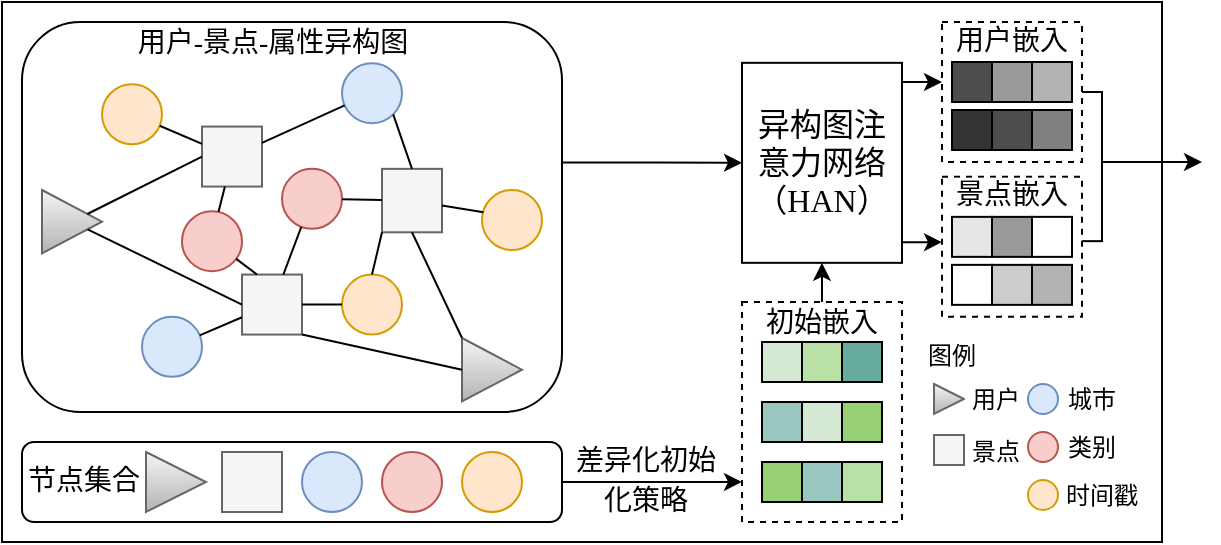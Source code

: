 <mxfile version="26.1.2">
  <diagram name="第 1 页" id="W3BVOUTEY-KTllS0l63H">
    <mxGraphModel dx="1195" dy="615" grid="1" gridSize="10" guides="1" tooltips="1" connect="1" arrows="1" fold="1" page="1" pageScale="1" pageWidth="827" pageHeight="1169" math="0" shadow="0">
      <root>
        <mxCell id="0" />
        <mxCell id="1" parent="0" />
        <mxCell id="PugjqOxifg0IGrEvEy98-204" value="" style="rounded=0;whiteSpace=wrap;html=1;" vertex="1" parent="1">
          <mxGeometry x="30" y="240" width="580" height="270" as="geometry" />
        </mxCell>
        <mxCell id="PugjqOxifg0IGrEvEy98-112" value="&lt;font face=&quot;宋体&quot; style=&quot;font-size: 14px;&quot;&gt;差异化初始化策略&lt;/font&gt;" style="rounded=0;whiteSpace=wrap;html=1;strokeColor=#FFFFFF;fontSize=16;" vertex="1" parent="1">
          <mxGeometry x="312" y="460" width="80" height="36" as="geometry" />
        </mxCell>
        <mxCell id="PugjqOxifg0IGrEvEy98-85" value="" style="rounded=1;whiteSpace=wrap;html=1;" vertex="1" parent="1">
          <mxGeometry x="40" y="460" width="270" height="40" as="geometry" />
        </mxCell>
        <mxCell id="PugjqOxifg0IGrEvEy98-183" style="edgeStyle=orthogonalEdgeStyle;rounded=0;orthogonalLoop=1;jettySize=auto;html=1;exitX=0.993;exitY=0.897;exitDx=0;exitDy=0;exitPerimeter=0;entryX=0;entryY=0.465;entryDx=0;entryDy=0;entryPerimeter=0;" edge="1" parent="1" source="PugjqOxifg0IGrEvEy98-48" target="PugjqOxifg0IGrEvEy98-169">
          <mxGeometry relative="1" as="geometry">
            <mxPoint x="490" y="360" as="targetPoint" />
          </mxGeometry>
        </mxCell>
        <mxCell id="PugjqOxifg0IGrEvEy98-184" style="edgeStyle=orthogonalEdgeStyle;rounded=0;orthogonalLoop=1;jettySize=auto;html=1;exitX=1;exitY=0.096;exitDx=0;exitDy=0;exitPerimeter=0;entryX=0;entryY=0.429;entryDx=0;entryDy=0;entryPerimeter=0;" edge="1" parent="1" source="PugjqOxifg0IGrEvEy98-48" target="PugjqOxifg0IGrEvEy98-165">
          <mxGeometry relative="1" as="geometry">
            <mxPoint x="490" y="280" as="targetPoint" />
          </mxGeometry>
        </mxCell>
        <mxCell id="PugjqOxifg0IGrEvEy98-48" value="" style="rounded=0;whiteSpace=wrap;html=1;fontSize=15;" vertex="1" parent="1">
          <mxGeometry x="400" y="270.42" width="80" height="100" as="geometry" />
        </mxCell>
        <mxCell id="PugjqOxifg0IGrEvEy98-78" value="" style="ellipse;whiteSpace=wrap;html=1;aspect=fixed;fillColor=#ffe6cc;strokeColor=#d79b00;" vertex="1" parent="1">
          <mxGeometry x="260" y="465" width="30" height="30" as="geometry" />
        </mxCell>
        <mxCell id="PugjqOxifg0IGrEvEy98-79" value="&lt;span style=&quot;color: rgba(0, 0, 0, 0); font-family: monospace; font-size: 0px; text-align: start; text-wrap: nowrap;&quot;&gt;%3CmxGraphModel%3E%3Croot%3E%3CmxCell%20id%3D%220%22%2F%3E%3CmxCell%20id%3D%221%22%20parent%3D%220%22%2F%3E%3CmxCell%20id%3D%222%22%20value%3D%22%22%20style%3D%22ellipse%3BwhiteSpace%3Dwrap%3Bhtml%3D1%3Baspect%3Dfixed%3BfillColor%3D%23ffe6cc%3BstrokeColor%3D%23d79b00%3B%22%20vertex%3D%221%22%20parent%3D%221%22%3E%3CmxGeometry%20x%3D%2280%22%20y%3D%22290%22%20width%3D%2230%22%20height%3D%2230%22%20as%3D%22geometry%22%2F%3E%3C%2FmxCell%3E%3C%2Froot%3E%3C%2FmxGraphModel%3E&lt;/span&gt;" style="triangle;whiteSpace=wrap;html=1;fillColor=#f5f5f5;gradientColor=#b3b3b3;strokeColor=#666666;" vertex="1" parent="1">
          <mxGeometry x="102" y="465" width="30" height="30" as="geometry" />
        </mxCell>
        <mxCell id="PugjqOxifg0IGrEvEy98-80" value="" style="ellipse;whiteSpace=wrap;html=1;aspect=fixed;fillColor=#f8cecc;strokeColor=#b85450;" vertex="1" parent="1">
          <mxGeometry x="220" y="465" width="30" height="30" as="geometry" />
        </mxCell>
        <mxCell id="PugjqOxifg0IGrEvEy98-81" value="" style="ellipse;whiteSpace=wrap;html=1;aspect=fixed;fillColor=#dae8fc;strokeColor=#6c8ebf;" vertex="1" parent="1">
          <mxGeometry x="180" y="465" width="30" height="30" as="geometry" />
        </mxCell>
        <mxCell id="PugjqOxifg0IGrEvEy98-82" value="" style="whiteSpace=wrap;html=1;aspect=fixed;fillColor=#f5f5f5;fontColor=#333333;strokeColor=#666666;" vertex="1" parent="1">
          <mxGeometry x="140" y="465" width="30" height="30" as="geometry" />
        </mxCell>
        <mxCell id="PugjqOxifg0IGrEvEy98-111" style="edgeStyle=orthogonalEdgeStyle;rounded=0;orthogonalLoop=1;jettySize=auto;html=1;exitX=1;exitY=0.5;exitDx=0;exitDy=0;entryX=0;entryY=0.818;entryDx=0;entryDy=0;entryPerimeter=0;" edge="1" parent="1" source="PugjqOxifg0IGrEvEy98-85" target="PugjqOxifg0IGrEvEy98-88">
          <mxGeometry relative="1" as="geometry">
            <mxPoint x="360" y="500" as="targetPoint" />
          </mxGeometry>
        </mxCell>
        <mxCell id="PugjqOxifg0IGrEvEy98-117" style="edgeStyle=orthogonalEdgeStyle;rounded=0;orthogonalLoop=1;jettySize=auto;html=1;entryX=0;entryY=0.5;entryDx=0;entryDy=0;exitX=1.001;exitY=0.36;exitDx=0;exitDy=0;exitPerimeter=0;" edge="1" parent="1" source="PugjqOxifg0IGrEvEy98-45" target="PugjqOxifg0IGrEvEy98-48">
          <mxGeometry relative="1" as="geometry">
            <mxPoint x="390" y="347.5" as="targetPoint" />
          </mxGeometry>
        </mxCell>
        <mxCell id="PugjqOxifg0IGrEvEy98-45" value="" style="rounded=1;whiteSpace=wrap;html=1;" vertex="1" parent="1">
          <mxGeometry x="40" y="250" width="270" height="195" as="geometry" />
        </mxCell>
        <mxCell id="PugjqOxifg0IGrEvEy98-1" value="" style="rounded=0;whiteSpace=wrap;html=1;fillColor=#f5f5f5;fontColor=#333333;strokeColor=#666666;" vertex="1" parent="1">
          <mxGeometry x="220" y="323.429" width="30" height="31.714" as="geometry" />
        </mxCell>
        <mxCell id="PugjqOxifg0IGrEvEy98-2" value="&lt;span style=&quot;color: rgba(0, 0, 0, 0); font-family: monospace; font-size: 0px; text-align: start; text-wrap: nowrap;&quot;&gt;%3CmxGraphModel%3E%3Croot%3E%3CmxCell%20id%3D%220%22%2F%3E%3CmxCell%20id%3D%221%22%20parent%3D%220%22%2F%3E%3CmxCell%20id%3D%222%22%20value%3D%22%22%20style%3D%22ellipse%3BwhiteSpace%3Dwrap%3Bhtml%3D1%3Baspect%3Dfixed%3BfillColor%3D%23ffe6cc%3BstrokeColor%3D%23d79b00%3B%22%20vertex%3D%221%22%20parent%3D%221%22%3E%3CmxGeometry%20x%3D%2280%22%20y%3D%22290%22%20width%3D%2230%22%20height%3D%2230%22%20as%3D%22geometry%22%2F%3E%3C%2FmxCell%3E%3C%2Froot%3E%3C%2FmxGraphModel%3E&lt;/span&gt;" style="triangle;whiteSpace=wrap;html=1;fillColor=#f5f5f5;gradientColor=#b3b3b3;strokeColor=#666666;" vertex="1" parent="1">
          <mxGeometry x="50" y="334" width="30" height="31.714" as="geometry" />
        </mxCell>
        <mxCell id="PugjqOxifg0IGrEvEy98-3" value="" style="triangle;whiteSpace=wrap;html=1;fillColor=#f5f5f5;gradientColor=#b3b3b3;strokeColor=#666666;" vertex="1" parent="1">
          <mxGeometry x="260" y="408" width="30" height="31.714" as="geometry" />
        </mxCell>
        <mxCell id="PugjqOxifg0IGrEvEy98-4" value="" style="whiteSpace=wrap;html=1;aspect=fixed;fillColor=#f5f5f5;fontColor=#333333;strokeColor=#666666;" vertex="1" parent="1">
          <mxGeometry x="130" y="302.286" width="30" height="30" as="geometry" />
        </mxCell>
        <mxCell id="PugjqOxifg0IGrEvEy98-6" value="" style="ellipse;whiteSpace=wrap;html=1;aspect=fixed;fillColor=#f8cecc;strokeColor=#b85450;" vertex="1" parent="1">
          <mxGeometry x="120" y="344.571" width="30" height="30" as="geometry" />
        </mxCell>
        <mxCell id="PugjqOxifg0IGrEvEy98-7" value="" style="ellipse;whiteSpace=wrap;html=1;aspect=fixed;fillColor=#f8cecc;strokeColor=#b85450;" vertex="1" parent="1">
          <mxGeometry x="170" y="323.429" width="30" height="30" as="geometry" />
        </mxCell>
        <mxCell id="PugjqOxifg0IGrEvEy98-8" value="" style="ellipse;whiteSpace=wrap;html=1;aspect=fixed;fillColor=#ffe6cc;strokeColor=#d79b00;" vertex="1" parent="1">
          <mxGeometry x="80" y="281.143" width="30" height="30" as="geometry" />
        </mxCell>
        <mxCell id="PugjqOxifg0IGrEvEy98-10" value="" style="ellipse;whiteSpace=wrap;html=1;aspect=fixed;fillColor=#ffe6cc;strokeColor=#d79b00;" vertex="1" parent="1">
          <mxGeometry x="270" y="334" width="30" height="30" as="geometry" />
        </mxCell>
        <mxCell id="PugjqOxifg0IGrEvEy98-11" value="" style="ellipse;whiteSpace=wrap;html=1;aspect=fixed;fillColor=#ffe6cc;strokeColor=#d79b00;" vertex="1" parent="1">
          <mxGeometry x="200" y="376.286" width="30" height="30" as="geometry" />
        </mxCell>
        <mxCell id="PugjqOxifg0IGrEvEy98-13" value="" style="ellipse;whiteSpace=wrap;html=1;aspect=fixed;fillColor=#dae8fc;strokeColor=#6c8ebf;" vertex="1" parent="1">
          <mxGeometry x="200" y="270.571" width="30" height="30" as="geometry" />
        </mxCell>
        <mxCell id="PugjqOxifg0IGrEvEy98-17" value="" style="whiteSpace=wrap;html=1;aspect=fixed;fillColor=#f5f5f5;fontColor=#333333;strokeColor=#666666;" vertex="1" parent="1">
          <mxGeometry x="150" y="376.286" width="30" height="30" as="geometry" />
        </mxCell>
        <mxCell id="PugjqOxifg0IGrEvEy98-22" value="" style="ellipse;whiteSpace=wrap;html=1;aspect=fixed;fillColor=#dae8fc;strokeColor=#6c8ebf;" vertex="1" parent="1">
          <mxGeometry x="100" y="397.429" width="30" height="30" as="geometry" />
        </mxCell>
        <mxCell id="PugjqOxifg0IGrEvEy98-25" value="" style="endArrow=none;html=1;rounded=0;" edge="1" parent="1" source="PugjqOxifg0IGrEvEy98-4" target="PugjqOxifg0IGrEvEy98-13">
          <mxGeometry width="50" height="50" relative="1" as="geometry">
            <mxPoint x="350" y="408" as="sourcePoint" />
            <mxPoint x="400" y="355.143" as="targetPoint" />
          </mxGeometry>
        </mxCell>
        <mxCell id="PugjqOxifg0IGrEvEy98-26" value="" style="endArrow=none;html=1;rounded=0;" edge="1" parent="1" source="PugjqOxifg0IGrEvEy98-8" target="PugjqOxifg0IGrEvEy98-4">
          <mxGeometry width="50" height="50" relative="1" as="geometry">
            <mxPoint x="-10" y="386.857" as="sourcePoint" />
            <mxPoint x="40" y="334" as="targetPoint" />
          </mxGeometry>
        </mxCell>
        <mxCell id="PugjqOxifg0IGrEvEy98-30" value="" style="endArrow=none;html=1;rounded=0;entryX=0;entryY=0.5;entryDx=0;entryDy=0;" edge="1" parent="1" source="PugjqOxifg0IGrEvEy98-2" target="PugjqOxifg0IGrEvEy98-4">
          <mxGeometry width="50" height="50" relative="1" as="geometry">
            <mxPoint x="350" y="408" as="sourcePoint" />
            <mxPoint x="400" y="355.143" as="targetPoint" />
          </mxGeometry>
        </mxCell>
        <mxCell id="PugjqOxifg0IGrEvEy98-31" value="" style="endArrow=none;html=1;rounded=0;entryX=0.5;entryY=1;entryDx=0;entryDy=0;" edge="1" parent="1" target="PugjqOxifg0IGrEvEy98-1">
          <mxGeometry width="50" height="50" relative="1" as="geometry">
            <mxPoint x="260" y="408" as="sourcePoint" />
            <mxPoint x="225" y="482.751" as="targetPoint" />
          </mxGeometry>
        </mxCell>
        <mxCell id="PugjqOxifg0IGrEvEy98-32" value="" style="endArrow=none;html=1;rounded=0;entryX=0;entryY=0.5;entryDx=0;entryDy=0;" edge="1" parent="1" source="PugjqOxifg0IGrEvEy98-2" target="PugjqOxifg0IGrEvEy98-17">
          <mxGeometry width="50" height="50" relative="1" as="geometry">
            <mxPoint x="350" y="408" as="sourcePoint" />
            <mxPoint x="400" y="355.143" as="targetPoint" />
          </mxGeometry>
        </mxCell>
        <mxCell id="PugjqOxifg0IGrEvEy98-34" value="" style="endArrow=none;html=1;rounded=0;exitX=1;exitY=1;exitDx=0;exitDy=0;entryX=0;entryY=0.5;entryDx=0;entryDy=0;" edge="1" parent="1" source="PugjqOxifg0IGrEvEy98-17" target="PugjqOxifg0IGrEvEy98-3">
          <mxGeometry width="50" height="50" relative="1" as="geometry">
            <mxPoint x="310" y="408" as="sourcePoint" />
            <mxPoint x="360" y="355.143" as="targetPoint" />
          </mxGeometry>
        </mxCell>
        <mxCell id="PugjqOxifg0IGrEvEy98-35" value="" style="endArrow=none;html=1;rounded=0;exitX=1;exitY=1;exitDx=0;exitDy=0;entryX=0.5;entryY=0;entryDx=0;entryDy=0;" edge="1" parent="1" source="PugjqOxifg0IGrEvEy98-13" target="PugjqOxifg0IGrEvEy98-1">
          <mxGeometry width="50" height="50" relative="1" as="geometry">
            <mxPoint x="310" y="408" as="sourcePoint" />
            <mxPoint x="360" y="355.143" as="targetPoint" />
          </mxGeometry>
        </mxCell>
        <mxCell id="PugjqOxifg0IGrEvEy98-36" value="" style="endArrow=none;html=1;rounded=0;" edge="1" parent="1" source="PugjqOxifg0IGrEvEy98-22" target="PugjqOxifg0IGrEvEy98-17">
          <mxGeometry width="50" height="50" relative="1" as="geometry">
            <mxPoint x="310" y="408" as="sourcePoint" />
            <mxPoint x="360" y="355.143" as="targetPoint" />
          </mxGeometry>
        </mxCell>
        <mxCell id="PugjqOxifg0IGrEvEy98-38" value="" style="endArrow=none;html=1;rounded=0;entryX=0.024;entryY=0.371;entryDx=0;entryDy=0;entryPerimeter=0;" edge="1" parent="1" source="PugjqOxifg0IGrEvEy98-1" target="PugjqOxifg0IGrEvEy98-10">
          <mxGeometry width="50" height="50" relative="1" as="geometry">
            <mxPoint x="310" y="408" as="sourcePoint" />
            <mxPoint x="360" y="355.143" as="targetPoint" />
          </mxGeometry>
        </mxCell>
        <mxCell id="PugjqOxifg0IGrEvEy98-39" value="" style="endArrow=none;html=1;rounded=0;entryX=0;entryY=1;entryDx=0;entryDy=0;exitX=0.5;exitY=0;exitDx=0;exitDy=0;" edge="1" parent="1" source="PugjqOxifg0IGrEvEy98-11" target="PugjqOxifg0IGrEvEy98-1">
          <mxGeometry width="50" height="50" relative="1" as="geometry">
            <mxPoint x="130" y="503.143" as="sourcePoint" />
            <mxPoint x="180" y="450.286" as="targetPoint" />
          </mxGeometry>
        </mxCell>
        <mxCell id="PugjqOxifg0IGrEvEy98-40" value="" style="endArrow=none;html=1;rounded=0;" edge="1" parent="1" source="PugjqOxifg0IGrEvEy98-17" target="PugjqOxifg0IGrEvEy98-11">
          <mxGeometry width="50" height="50" relative="1" as="geometry">
            <mxPoint x="310" y="408" as="sourcePoint" />
            <mxPoint x="360" y="355.143" as="targetPoint" />
          </mxGeometry>
        </mxCell>
        <mxCell id="PugjqOxifg0IGrEvEy98-41" value="" style="endArrow=none;html=1;rounded=0;" edge="1" parent="1" source="PugjqOxifg0IGrEvEy98-17" target="PugjqOxifg0IGrEvEy98-7">
          <mxGeometry width="50" height="50" relative="1" as="geometry">
            <mxPoint x="310" y="408" as="sourcePoint" />
            <mxPoint x="360" y="355.143" as="targetPoint" />
          </mxGeometry>
        </mxCell>
        <mxCell id="PugjqOxifg0IGrEvEy98-42" value="" style="endArrow=none;html=1;rounded=0;entryX=0.25;entryY=0;entryDx=0;entryDy=0;" edge="1" parent="1" source="PugjqOxifg0IGrEvEy98-6" target="PugjqOxifg0IGrEvEy98-17">
          <mxGeometry width="50" height="50" relative="1" as="geometry">
            <mxPoint x="150" y="492.571" as="sourcePoint" />
            <mxPoint x="200" y="439.714" as="targetPoint" />
          </mxGeometry>
        </mxCell>
        <mxCell id="PugjqOxifg0IGrEvEy98-43" value="" style="endArrow=none;html=1;rounded=0;" edge="1" parent="1" source="PugjqOxifg0IGrEvEy98-6" target="PugjqOxifg0IGrEvEy98-4">
          <mxGeometry width="50" height="50" relative="1" as="geometry">
            <mxPoint x="30" y="524.286" as="sourcePoint" />
            <mxPoint x="80" y="471.429" as="targetPoint" />
          </mxGeometry>
        </mxCell>
        <mxCell id="PugjqOxifg0IGrEvEy98-44" value="" style="endArrow=none;html=1;rounded=0;" edge="1" parent="1" source="PugjqOxifg0IGrEvEy98-7" target="PugjqOxifg0IGrEvEy98-1">
          <mxGeometry width="50" height="50" relative="1" as="geometry">
            <mxPoint x="140" y="577.143" as="sourcePoint" />
            <mxPoint x="190" y="524.286" as="targetPoint" />
          </mxGeometry>
        </mxCell>
        <mxCell id="PugjqOxifg0IGrEvEy98-115" value="&lt;font face=&quot;宋体&quot; style=&quot;font-size: 14px;&quot;&gt;用户-景点-属性异构图&lt;/font&gt;" style="rounded=0;whiteSpace=wrap;html=1;strokeColor=#FFFFFF;fontSize=16;" vertex="1" parent="1">
          <mxGeometry x="87.5" y="252" width="155" height="14.57" as="geometry" />
        </mxCell>
        <mxCell id="PugjqOxifg0IGrEvEy98-116" style="edgeStyle=orthogonalEdgeStyle;rounded=0;orthogonalLoop=1;jettySize=auto;html=1;exitX=0.5;exitY=0;exitDx=0;exitDy=0;entryX=0.5;entryY=1;entryDx=0;entryDy=0;" edge="1" parent="1" source="PugjqOxifg0IGrEvEy98-88" target="PugjqOxifg0IGrEvEy98-48">
          <mxGeometry relative="1" as="geometry" />
        </mxCell>
        <mxCell id="PugjqOxifg0IGrEvEy98-118" value="&lt;font face=&quot;宋体&quot;&gt;异构图注意力网络（HAN）&lt;/font&gt;" style="rounded=0;whiteSpace=wrap;html=1;strokeColor=#FFFFFF;fontSize=16;" vertex="1" parent="1">
          <mxGeometry x="407" y="296.28" width="66" height="48.29" as="geometry" />
        </mxCell>
        <mxCell id="PugjqOxifg0IGrEvEy98-119" value="&lt;font face=&quot;宋体&quot; style=&quot;font-size: 14px;&quot;&gt;节点集合&lt;/font&gt;" style="rounded=0;whiteSpace=wrap;html=1;strokeColor=#FFFFFF;fontSize=16;" vertex="1" parent="1">
          <mxGeometry x="41" y="470" width="60" height="16" as="geometry" />
        </mxCell>
        <mxCell id="PugjqOxifg0IGrEvEy98-88" value="" style="rounded=0;whiteSpace=wrap;html=1;glass=0;shadow=0;dashed=1;" vertex="1" parent="1">
          <mxGeometry x="400" y="390" width="80" height="110" as="geometry" />
        </mxCell>
        <mxCell id="PugjqOxifg0IGrEvEy98-109" value="" style="group" vertex="1" connectable="0" parent="1">
          <mxGeometry x="410" y="410" width="60" height="20" as="geometry" />
        </mxCell>
        <mxCell id="PugjqOxifg0IGrEvEy98-89" value="" style="rounded=0;whiteSpace=wrap;html=1;fillColor=#d5e8d4;strokeColor=#000000;" vertex="1" parent="PugjqOxifg0IGrEvEy98-109">
          <mxGeometry width="20" height="20" as="geometry" />
        </mxCell>
        <mxCell id="PugjqOxifg0IGrEvEy98-91" value="" style="rounded=0;whiteSpace=wrap;html=1;strokeColor=#000000;fillColor=#B9E0A5;" vertex="1" parent="PugjqOxifg0IGrEvEy98-109">
          <mxGeometry x="20" width="20" height="20" as="geometry" />
        </mxCell>
        <mxCell id="PugjqOxifg0IGrEvEy98-92" value="" style="rounded=0;whiteSpace=wrap;html=1;fillColor=#67AB9F;" vertex="1" parent="PugjqOxifg0IGrEvEy98-109">
          <mxGeometry x="40" width="20" height="20" as="geometry" />
        </mxCell>
        <mxCell id="PugjqOxifg0IGrEvEy98-101" value="" style="rounded=0;whiteSpace=wrap;html=1;fillColor=#9AC7BF;strokeColor=#000000;" vertex="1" parent="1">
          <mxGeometry x="410" y="440" width="20" height="20" as="geometry" />
        </mxCell>
        <mxCell id="PugjqOxifg0IGrEvEy98-102" value="" style="rounded=0;whiteSpace=wrap;html=1;strokeColor=#000000;fillColor=#D5E8D4;" vertex="1" parent="1">
          <mxGeometry x="430" y="440" width="20" height="20" as="geometry" />
        </mxCell>
        <mxCell id="PugjqOxifg0IGrEvEy98-103" value="" style="rounded=0;whiteSpace=wrap;html=1;fillColor=#97D077;" vertex="1" parent="1">
          <mxGeometry x="450" y="440" width="20" height="20" as="geometry" />
        </mxCell>
        <mxCell id="PugjqOxifg0IGrEvEy98-113" value="" style="group" vertex="1" connectable="0" parent="1">
          <mxGeometry x="410" y="470" width="60" height="20" as="geometry" />
        </mxCell>
        <mxCell id="PugjqOxifg0IGrEvEy98-96" value="" style="rounded=0;whiteSpace=wrap;html=1;fillColor=#97D077;strokeColor=#000000;" vertex="1" parent="PugjqOxifg0IGrEvEy98-113">
          <mxGeometry width="20" height="20" as="geometry" />
        </mxCell>
        <mxCell id="PugjqOxifg0IGrEvEy98-97" value="" style="rounded=0;whiteSpace=wrap;html=1;strokeColor=#000000;fillColor=#9AC7BF;" vertex="1" parent="PugjqOxifg0IGrEvEy98-113">
          <mxGeometry x="20" width="20" height="20" as="geometry" />
        </mxCell>
        <mxCell id="PugjqOxifg0IGrEvEy98-98" value="" style="rounded=0;whiteSpace=wrap;html=1;fillColor=#B9E0A5;" vertex="1" parent="PugjqOxifg0IGrEvEy98-113">
          <mxGeometry x="40" width="20" height="20" as="geometry" />
        </mxCell>
        <mxCell id="PugjqOxifg0IGrEvEy98-121" value="&lt;font face=&quot;宋体&quot; style=&quot;font-size: 14px;&quot;&gt;初始嵌入&lt;/font&gt;" style="rounded=0;whiteSpace=wrap;html=1;strokeColor=#FFFFFF;fontSize=16;" vertex="1" parent="1">
          <mxGeometry x="410" y="392.29" width="60" height="14" as="geometry" />
        </mxCell>
        <mxCell id="PugjqOxifg0IGrEvEy98-154" value="&lt;font face=&quot;宋体&quot; style=&quot;font-size: 12px;&quot;&gt;图例&lt;/font&gt;" style="rounded=0;whiteSpace=wrap;html=1;strokeColor=#FFFFFF;fontSize=16;" vertex="1" parent="1">
          <mxGeometry x="490" y="408.0" width="30" height="14" as="geometry" />
        </mxCell>
        <mxCell id="PugjqOxifg0IGrEvEy98-155" value="&lt;span style=&quot;color: rgba(0, 0, 0, 0); font-family: monospace; font-size: 0px; text-align: start; text-wrap: nowrap;&quot;&gt;%3CmxGraphModel%3E%3Croot%3E%3CmxCell%20id%3D%220%22%2F%3E%3CmxCell%20id%3D%221%22%20parent%3D%220%22%2F%3E%3CmxCell%20id%3D%222%22%20value%3D%22%22%20style%3D%22ellipse%3BwhiteSpace%3Dwrap%3Bhtml%3D1%3Baspect%3Dfixed%3BfillColor%3D%23ffe6cc%3BstrokeColor%3D%23d79b00%3B%22%20vertex%3D%221%22%20parent%3D%221%22%3E%3CmxGeometry%20x%3D%2280%22%20y%3D%22290%22%20width%3D%2230%22%20height%3D%2230%22%20as%3D%22geometry%22%2F%3E%3C%2FmxCell%3E%3C%2Froot%3E%3C%2FmxGraphModel%3E&lt;/span&gt;" style="triangle;whiteSpace=wrap;html=1;fillColor=#f5f5f5;gradientColor=#b3b3b3;strokeColor=#666666;" vertex="1" parent="1">
          <mxGeometry x="496" y="431" width="15" height="15" as="geometry" />
        </mxCell>
        <mxCell id="PugjqOxifg0IGrEvEy98-156" value="" style="whiteSpace=wrap;html=1;aspect=fixed;fillColor=#f5f5f5;fontColor=#333333;strokeColor=#666666;" vertex="1" parent="1">
          <mxGeometry x="496" y="456.5" width="15" height="15" as="geometry" />
        </mxCell>
        <mxCell id="PugjqOxifg0IGrEvEy98-157" value="" style="ellipse;whiteSpace=wrap;html=1;aspect=fixed;fillColor=#dae8fc;strokeColor=#6c8ebf;" vertex="1" parent="1">
          <mxGeometry x="543" y="431" width="15" height="15" as="geometry" />
        </mxCell>
        <mxCell id="PugjqOxifg0IGrEvEy98-158" value="" style="ellipse;whiteSpace=wrap;html=1;aspect=fixed;fillColor=#f8cecc;strokeColor=#b85450;" vertex="1" parent="1">
          <mxGeometry x="543" y="455" width="15" height="15" as="geometry" />
        </mxCell>
        <mxCell id="PugjqOxifg0IGrEvEy98-159" value="" style="ellipse;whiteSpace=wrap;html=1;aspect=fixed;fillColor=#ffe6cc;strokeColor=#d79b00;" vertex="1" parent="1">
          <mxGeometry x="543" y="479" width="15" height="15" as="geometry" />
        </mxCell>
        <mxCell id="PugjqOxifg0IGrEvEy98-181" value="" style="group" vertex="1" connectable="0" parent="1">
          <mxGeometry x="500" y="327.43" width="70" height="70" as="geometry" />
        </mxCell>
        <mxCell id="PugjqOxifg0IGrEvEy98-169" value="" style="rounded=0;whiteSpace=wrap;html=1;dashed=1;" vertex="1" parent="PugjqOxifg0IGrEvEy98-181">
          <mxGeometry width="70" height="70" as="geometry" />
        </mxCell>
        <mxCell id="PugjqOxifg0IGrEvEy98-170" value="&lt;font face=&quot;宋体&quot; style=&quot;font-size: 14px;&quot;&gt;景点嵌入&lt;/font&gt;" style="rounded=0;whiteSpace=wrap;html=1;strokeColor=#FFFFFF;fontSize=16;" vertex="1" parent="PugjqOxifg0IGrEvEy98-181">
          <mxGeometry x="5" y="1" width="60" height="14" as="geometry" />
        </mxCell>
        <mxCell id="PugjqOxifg0IGrEvEy98-171" value="" style="group" vertex="1" connectable="0" parent="PugjqOxifg0IGrEvEy98-181">
          <mxGeometry x="5" y="20" width="60" height="20" as="geometry" />
        </mxCell>
        <mxCell id="PugjqOxifg0IGrEvEy98-172" value="" style="rounded=0;whiteSpace=wrap;html=1;fillColor=#E6E6E6;strokeColor=#000000;container=0;" vertex="1" parent="PugjqOxifg0IGrEvEy98-171">
          <mxGeometry width="20" height="20" as="geometry" />
        </mxCell>
        <mxCell id="PugjqOxifg0IGrEvEy98-173" value="" style="rounded=0;whiteSpace=wrap;html=1;strokeColor=#000000;fillColor=#999999;container=0;" vertex="1" parent="PugjqOxifg0IGrEvEy98-171">
          <mxGeometry x="20" width="20" height="20" as="geometry" />
        </mxCell>
        <mxCell id="PugjqOxifg0IGrEvEy98-174" value="" style="rounded=0;whiteSpace=wrap;html=1;fillColor=#FFFFFF;container=0;" vertex="1" parent="PugjqOxifg0IGrEvEy98-171">
          <mxGeometry x="40" width="20" height="20" as="geometry" />
        </mxCell>
        <mxCell id="PugjqOxifg0IGrEvEy98-175" value="" style="group" vertex="1" connectable="0" parent="PugjqOxifg0IGrEvEy98-181">
          <mxGeometry x="5" y="44" width="60" height="20" as="geometry" />
        </mxCell>
        <mxCell id="PugjqOxifg0IGrEvEy98-176" value="" style="rounded=0;whiteSpace=wrap;html=1;fillColor=#FFFFFF;strokeColor=#000000;" vertex="1" parent="PugjqOxifg0IGrEvEy98-175">
          <mxGeometry width="20" height="20" as="geometry" />
        </mxCell>
        <mxCell id="PugjqOxifg0IGrEvEy98-177" value="" style="rounded=0;whiteSpace=wrap;html=1;strokeColor=#000000;fillColor=#CCCCCC;" vertex="1" parent="PugjqOxifg0IGrEvEy98-175">
          <mxGeometry x="20" width="20" height="20" as="geometry" />
        </mxCell>
        <mxCell id="PugjqOxifg0IGrEvEy98-178" value="" style="rounded=0;whiteSpace=wrap;html=1;fillColor=#B3B3B3;" vertex="1" parent="PugjqOxifg0IGrEvEy98-175">
          <mxGeometry x="40" width="20" height="20" as="geometry" />
        </mxCell>
        <mxCell id="PugjqOxifg0IGrEvEy98-190" value="&lt;font face=&quot;宋体&quot; style=&quot;font-size: 12px;&quot;&gt;用户&lt;/font&gt;" style="rounded=0;whiteSpace=wrap;html=1;strokeColor=#FFFFFF;fontSize=16;" vertex="1" parent="1">
          <mxGeometry x="512" y="430" width="30" height="14" as="geometry" />
        </mxCell>
        <mxCell id="PugjqOxifg0IGrEvEy98-191" value="&lt;font face=&quot;宋体&quot; style=&quot;font-size: 12px;&quot;&gt;景点&lt;/font&gt;" style="rounded=0;whiteSpace=wrap;html=1;strokeColor=#FFFFFF;fontSize=16;" vertex="1" parent="1">
          <mxGeometry x="512" y="455.5" width="30" height="14" as="geometry" />
        </mxCell>
        <mxCell id="PugjqOxifg0IGrEvEy98-192" value="&lt;font face=&quot;宋体&quot; style=&quot;font-size: 12px;&quot;&gt;城市&lt;/font&gt;" style="rounded=0;whiteSpace=wrap;html=1;strokeColor=#FFFFFF;fontSize=16;" vertex="1" parent="1">
          <mxGeometry x="560" y="430" width="30" height="14" as="geometry" />
        </mxCell>
        <mxCell id="PugjqOxifg0IGrEvEy98-194" value="&lt;font face=&quot;宋体&quot; style=&quot;font-size: 12px;&quot;&gt;类别&lt;/font&gt;" style="rounded=0;whiteSpace=wrap;html=1;strokeColor=#FFFFFF;fontSize=16;" vertex="1" parent="1">
          <mxGeometry x="560" y="454" width="30" height="14" as="geometry" />
        </mxCell>
        <mxCell id="PugjqOxifg0IGrEvEy98-195" value="&lt;font face=&quot;宋体&quot; style=&quot;font-size: 12px;&quot;&gt;时间戳&lt;/font&gt;" style="rounded=0;whiteSpace=wrap;html=1;strokeColor=#FFFFFF;fontSize=16;" vertex="1" parent="1">
          <mxGeometry x="560" y="478" width="40" height="14" as="geometry" />
        </mxCell>
        <mxCell id="PugjqOxifg0IGrEvEy98-200" value="" style="line;strokeWidth=1;html=1;" vertex="1" parent="1">
          <mxGeometry x="570" y="354.57" width="10" height="10" as="geometry" />
        </mxCell>
        <mxCell id="PugjqOxifg0IGrEvEy98-202" value="" style="line;strokeWidth=1;direction=south;html=1;" vertex="1" parent="1">
          <mxGeometry x="575" y="319.93" width="10" height="40.07" as="geometry" />
        </mxCell>
        <mxCell id="PugjqOxifg0IGrEvEy98-186" style="edgeStyle=orthogonalEdgeStyle;rounded=0;orthogonalLoop=1;jettySize=auto;html=1;exitX=1;exitY=0.5;exitDx=0;exitDy=0;endArrow=classic;startFill=0;endFill=1;" edge="1" parent="1" source="PugjqOxifg0IGrEvEy98-165">
          <mxGeometry relative="1" as="geometry">
            <mxPoint x="630" y="320" as="targetPoint" />
            <Array as="points">
              <mxPoint x="580" y="285" />
              <mxPoint x="580" y="320" />
            </Array>
          </mxGeometry>
        </mxCell>
        <mxCell id="PugjqOxifg0IGrEvEy98-165" value="" style="rounded=0;whiteSpace=wrap;html=1;dashed=1;" vertex="1" parent="1">
          <mxGeometry x="500" y="250" width="70" height="70" as="geometry" />
        </mxCell>
        <mxCell id="PugjqOxifg0IGrEvEy98-150" value="&lt;font face=&quot;宋体&quot; style=&quot;font-size: 14px;&quot;&gt;用户嵌入&lt;/font&gt;" style="rounded=0;whiteSpace=wrap;html=1;strokeColor=#FFFFFF;fontSize=16;" vertex="1" parent="1">
          <mxGeometry x="505" y="251" width="60" height="14" as="geometry" />
        </mxCell>
        <mxCell id="PugjqOxifg0IGrEvEy98-166" value="" style="group" vertex="1" connectable="0" parent="1">
          <mxGeometry x="505" y="270" width="60" height="20" as="geometry" />
        </mxCell>
        <mxCell id="PugjqOxifg0IGrEvEy98-127" value="" style="rounded=0;whiteSpace=wrap;html=1;fillColor=#4D4D4D;strokeColor=#000000;container=0;" vertex="1" parent="PugjqOxifg0IGrEvEy98-166">
          <mxGeometry width="20" height="20" as="geometry" />
        </mxCell>
        <mxCell id="PugjqOxifg0IGrEvEy98-128" value="" style="rounded=0;whiteSpace=wrap;html=1;strokeColor=#000000;fillColor=#999999;container=0;" vertex="1" parent="PugjqOxifg0IGrEvEy98-166">
          <mxGeometry x="20" width="20" height="20" as="geometry" />
        </mxCell>
        <mxCell id="PugjqOxifg0IGrEvEy98-129" value="" style="rounded=0;whiteSpace=wrap;html=1;fillColor=#B3B3B3;container=0;" vertex="1" parent="PugjqOxifg0IGrEvEy98-166">
          <mxGeometry x="40" width="20" height="20" as="geometry" />
        </mxCell>
        <mxCell id="PugjqOxifg0IGrEvEy98-130" value="" style="group" vertex="1" connectable="0" parent="1">
          <mxGeometry x="505" y="294" width="60" height="20" as="geometry" />
        </mxCell>
        <mxCell id="PugjqOxifg0IGrEvEy98-131" value="" style="rounded=0;whiteSpace=wrap;html=1;fillColor=#333333;strokeColor=#000000;" vertex="1" parent="PugjqOxifg0IGrEvEy98-130">
          <mxGeometry width="20" height="20" as="geometry" />
        </mxCell>
        <mxCell id="PugjqOxifg0IGrEvEy98-132" value="" style="rounded=0;whiteSpace=wrap;html=1;strokeColor=#000000;fillColor=#4D4D4D;" vertex="1" parent="PugjqOxifg0IGrEvEy98-130">
          <mxGeometry x="20" width="20" height="20" as="geometry" />
        </mxCell>
        <mxCell id="PugjqOxifg0IGrEvEy98-133" value="" style="rounded=0;whiteSpace=wrap;html=1;fillColor=#808080;" vertex="1" parent="PugjqOxifg0IGrEvEy98-130">
          <mxGeometry x="40" width="20" height="20" as="geometry" />
        </mxCell>
      </root>
    </mxGraphModel>
  </diagram>
</mxfile>
